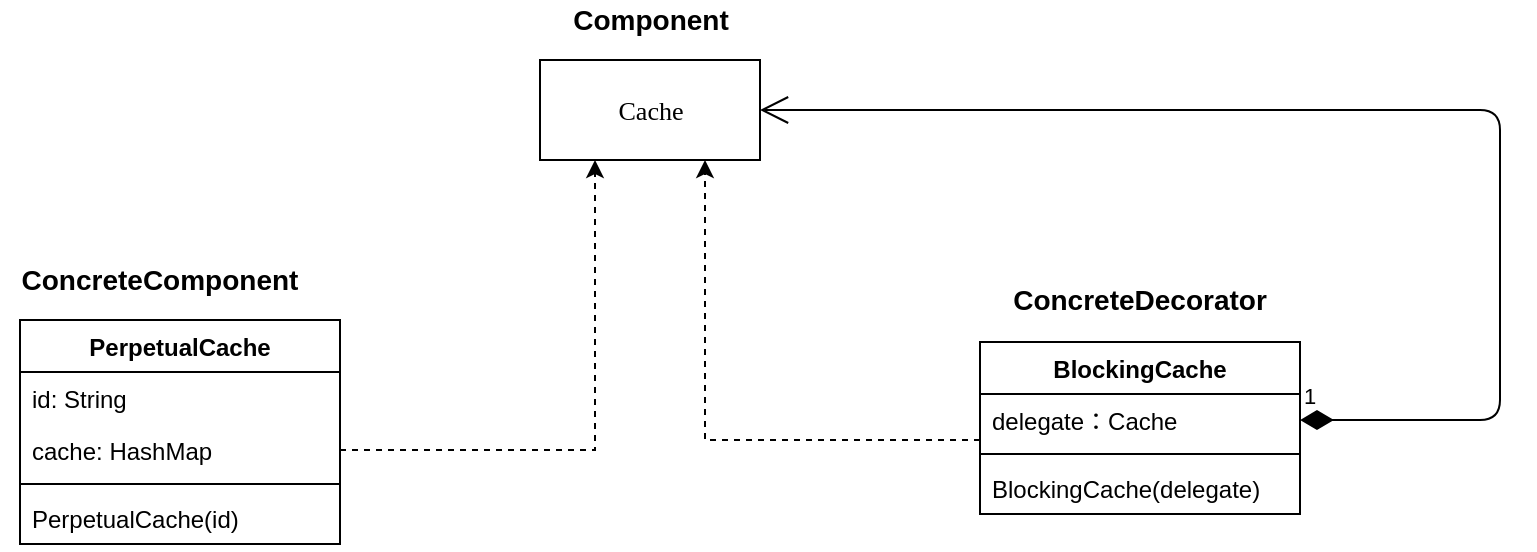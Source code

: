 <mxfile version="12.5.3" type="github" pages="3">
  <diagram id="mbmvT_s4quwOLytRLC_f" name="Page-1">
    <mxGraphModel dx="1038" dy="548" grid="1" gridSize="10" guides="1" tooltips="1" connect="1" arrows="1" fold="1" page="1" pageScale="1" pageWidth="1169" pageHeight="827" math="0" shadow="0">
      <root>
        <mxCell id="0"/>
        <mxCell id="1" parent="0"/>
        <mxCell id="8in3cXSB_DDe3cNZoF7z-1" value="&lt;pre style=&quot;background-color: rgb(255 , 255 , 255) ; font-family: &amp;#34;consolas&amp;#34; ; font-size: 9.8pt&quot;&gt;Cache&lt;/pre&gt;" style="html=1;" parent="1" vertex="1">
          <mxGeometry x="440" y="100" width="110" height="50" as="geometry"/>
        </mxCell>
        <mxCell id="8in3cXSB_DDe3cNZoF7z-7" style="edgeStyle=orthogonalEdgeStyle;rounded=0;orthogonalLoop=1;jettySize=auto;html=1;entryX=0.25;entryY=1;entryDx=0;entryDy=0;dashed=1;exitX=1;exitY=0.5;exitDx=0;exitDy=0;" parent="1" source="8in3cXSB_DDe3cNZoF7z-6" target="8in3cXSB_DDe3cNZoF7z-1" edge="1">
          <mxGeometry relative="1" as="geometry"/>
        </mxCell>
        <mxCell id="8in3cXSB_DDe3cNZoF7z-2" value="PerpetualCache" style="swimlane;fontStyle=1;align=center;verticalAlign=top;childLayout=stackLayout;horizontal=1;startSize=26;horizontalStack=0;resizeParent=1;resizeParentMax=0;resizeLast=0;collapsible=1;marginBottom=0;" parent="1" vertex="1">
          <mxGeometry x="180" y="230" width="160" height="112" as="geometry"/>
        </mxCell>
        <mxCell id="8in3cXSB_DDe3cNZoF7z-3" value="id: String&#xa;&#xa;" style="text;strokeColor=none;fillColor=none;align=left;verticalAlign=top;spacingLeft=4;spacingRight=4;overflow=hidden;rotatable=0;points=[[0,0.5],[1,0.5]];portConstraint=eastwest;" parent="8in3cXSB_DDe3cNZoF7z-2" vertex="1">
          <mxGeometry y="26" width="160" height="26" as="geometry"/>
        </mxCell>
        <mxCell id="8in3cXSB_DDe3cNZoF7z-6" value="cache: HashMap&#xa;&#xa;" style="text;strokeColor=none;fillColor=none;align=left;verticalAlign=top;spacingLeft=4;spacingRight=4;overflow=hidden;rotatable=0;points=[[0,0.5],[1,0.5]];portConstraint=eastwest;" parent="8in3cXSB_DDe3cNZoF7z-2" vertex="1">
          <mxGeometry y="52" width="160" height="26" as="geometry"/>
        </mxCell>
        <mxCell id="8in3cXSB_DDe3cNZoF7z-4" value="" style="line;strokeWidth=1;fillColor=none;align=left;verticalAlign=middle;spacingTop=-1;spacingLeft=3;spacingRight=3;rotatable=0;labelPosition=right;points=[];portConstraint=eastwest;" parent="8in3cXSB_DDe3cNZoF7z-2" vertex="1">
          <mxGeometry y="78" width="160" height="8" as="geometry"/>
        </mxCell>
        <mxCell id="8in3cXSB_DDe3cNZoF7z-5" value="PerpetualCache(id)" style="text;strokeColor=none;fillColor=none;align=left;verticalAlign=top;spacingLeft=4;spacingRight=4;overflow=hidden;rotatable=0;points=[[0,0.5],[1,0.5]];portConstraint=eastwest;" parent="8in3cXSB_DDe3cNZoF7z-2" vertex="1">
          <mxGeometry y="86" width="160" height="26" as="geometry"/>
        </mxCell>
        <mxCell id="8in3cXSB_DDe3cNZoF7z-8" value="BlockingCache" style="swimlane;fontStyle=1;align=center;verticalAlign=top;childLayout=stackLayout;horizontal=1;startSize=26;horizontalStack=0;resizeParent=1;resizeParentMax=0;resizeLast=0;collapsible=1;marginBottom=0;" parent="1" vertex="1">
          <mxGeometry x="660" y="241" width="160" height="86" as="geometry"/>
        </mxCell>
        <mxCell id="8in3cXSB_DDe3cNZoF7z-9" value="delegate：Cache" style="text;strokeColor=none;fillColor=none;align=left;verticalAlign=top;spacingLeft=4;spacingRight=4;overflow=hidden;rotatable=0;points=[[0,0.5],[1,0.5]];portConstraint=eastwest;" parent="8in3cXSB_DDe3cNZoF7z-8" vertex="1">
          <mxGeometry y="26" width="160" height="26" as="geometry"/>
        </mxCell>
        <mxCell id="8in3cXSB_DDe3cNZoF7z-10" value="" style="line;strokeWidth=1;fillColor=none;align=left;verticalAlign=middle;spacingTop=-1;spacingLeft=3;spacingRight=3;rotatable=0;labelPosition=right;points=[];portConstraint=eastwest;" parent="8in3cXSB_DDe3cNZoF7z-8" vertex="1">
          <mxGeometry y="52" width="160" height="8" as="geometry"/>
        </mxCell>
        <mxCell id="8in3cXSB_DDe3cNZoF7z-11" value="BlockingCache(delegate)" style="text;strokeColor=none;fillColor=none;align=left;verticalAlign=top;spacingLeft=4;spacingRight=4;overflow=hidden;rotatable=0;points=[[0,0.5],[1,0.5]];portConstraint=eastwest;" parent="8in3cXSB_DDe3cNZoF7z-8" vertex="1">
          <mxGeometry y="60" width="160" height="26" as="geometry"/>
        </mxCell>
        <mxCell id="8in3cXSB_DDe3cNZoF7z-14" value="1" style="endArrow=open;html=1;endSize=12;startArrow=diamondThin;startSize=14;startFill=1;edgeStyle=orthogonalEdgeStyle;align=left;verticalAlign=bottom;entryX=1;entryY=0.5;entryDx=0;entryDy=0;exitX=1;exitY=0.5;exitDx=0;exitDy=0;" parent="1" source="8in3cXSB_DDe3cNZoF7z-9" target="8in3cXSB_DDe3cNZoF7z-1" edge="1">
          <mxGeometry x="-1" y="3" relative="1" as="geometry">
            <mxPoint x="850" y="210" as="sourcePoint"/>
            <mxPoint x="570" y="380" as="targetPoint"/>
            <Array as="points">
              <mxPoint x="920" y="280"/>
              <mxPoint x="920" y="125"/>
            </Array>
          </mxGeometry>
        </mxCell>
        <mxCell id="8in3cXSB_DDe3cNZoF7z-15" style="edgeStyle=orthogonalEdgeStyle;rounded=0;orthogonalLoop=1;jettySize=auto;html=1;entryX=0.75;entryY=1;entryDx=0;entryDy=0;dashed=1;" parent="1" target="8in3cXSB_DDe3cNZoF7z-1" edge="1">
          <mxGeometry relative="1" as="geometry">
            <mxPoint x="660" y="290" as="sourcePoint"/>
            <mxPoint x="477.5" y="160" as="targetPoint"/>
            <Array as="points">
              <mxPoint x="660" y="290"/>
              <mxPoint x="523" y="290"/>
            </Array>
          </mxGeometry>
        </mxCell>
        <mxCell id="8in3cXSB_DDe3cNZoF7z-16" value="&lt;b&gt;&lt;font style=&quot;font-size: 14px&quot;&gt;Component&lt;/font&gt;&lt;/b&gt;" style="text;html=1;strokeColor=none;fillColor=none;align=center;verticalAlign=middle;whiteSpace=wrap;rounded=0;" parent="1" vertex="1">
          <mxGeometry x="457.5" y="70" width="75" height="20" as="geometry"/>
        </mxCell>
        <mxCell id="8in3cXSB_DDe3cNZoF7z-17" value="&lt;font style=&quot;font-size: 14px&quot;&gt;&lt;b&gt;ConcreteComponent&lt;/b&gt;&lt;/font&gt;" style="text;html=1;strokeColor=none;fillColor=none;align=center;verticalAlign=middle;whiteSpace=wrap;rounded=0;" parent="1" vertex="1">
          <mxGeometry x="170" y="200" width="160" height="20" as="geometry"/>
        </mxCell>
        <mxCell id="8in3cXSB_DDe3cNZoF7z-18" value="&lt;font style=&quot;font-size: 14px&quot;&gt;&lt;b&gt;ConcreteDecorator&lt;/b&gt;&lt;/font&gt;" style="text;html=1;strokeColor=none;fillColor=none;align=center;verticalAlign=middle;whiteSpace=wrap;rounded=0;" parent="1" vertex="1">
          <mxGeometry x="675" y="210" width="130" height="20" as="geometry"/>
        </mxCell>
      </root>
    </mxGraphModel>
  </diagram>
  <diagram id="oSZH6I19hf3AU3YgcyIH" name="Page-2">
    <mxGraphModel dx="1038" dy="548" grid="1" gridSize="10" guides="1" tooltips="1" connect="1" arrows="1" fold="1" page="1" pageScale="1" pageWidth="1169" pageHeight="827" math="0" shadow="0">
      <root>
        <mxCell id="Gfg_g4gpv8ciPO7Qn-cO-0"/>
        <mxCell id="Gfg_g4gpv8ciPO7Qn-cO-1" parent="Gfg_g4gpv8ciPO7Qn-cO-0"/>
        <mxCell id="Gfg_g4gpv8ciPO7Qn-cO-9" value="" style="html=1;points=[];perimeter=orthogonalPerimeter;fontSize=12;fontColor=#97D077;" vertex="1" parent="Gfg_g4gpv8ciPO7Qn-cO-1">
          <mxGeometry x="100" y="180" width="10" height="340" as="geometry"/>
        </mxCell>
        <mxCell id="Gfg_g4gpv8ciPO7Qn-cO-12" value="" style="html=1;points=[];perimeter=orthogonalPerimeter;fontSize=12;fontColor=#97D077;" vertex="1" parent="Gfg_g4gpv8ciPO7Qn-cO-1">
          <mxGeometry x="260" y="180" width="10" height="340" as="geometry"/>
        </mxCell>
        <mxCell id="Gfg_g4gpv8ciPO7Qn-cO-13" value="&lt;span style=&quot;white-space: normal&quot;&gt;Mapper/Mapper.xml&lt;br&gt;&lt;/span&gt;&lt;span style=&quot;font-family: &amp;#34;source code pro&amp;#34; , &amp;#34;dejavu sans mono&amp;#34; , &amp;#34;ubuntu mono&amp;#34; , &amp;#34;anonymous pro&amp;#34; , &amp;#34;droid sans mono&amp;#34; , &amp;#34;menlo&amp;#34; , &amp;#34;monaco&amp;#34; , &amp;#34;consolas&amp;#34; , &amp;#34;inconsolata&amp;#34; , &amp;#34;courier&amp;#34; , monospace , &amp;#34;pingfang sc&amp;#34; , &amp;#34;microsoft yahei&amp;#34; , sans-serif ; text-align: left ; white-space: pre ; background-color: rgb(250 , 250 , 250)&quot;&gt;Config/Mybatis.xml&lt;/span&gt;&lt;span style=&quot;white-space: normal&quot;&gt;&lt;br&gt;&lt;/span&gt;" style="html=1;fontSize=12;fontColor=#97D077;" vertex="1" parent="Gfg_g4gpv8ciPO7Qn-cO-1">
          <mxGeometry x="30" y="120" width="140" height="50" as="geometry"/>
        </mxCell>
        <mxCell id="Gfg_g4gpv8ciPO7Qn-cO-15" value="create" style="html=1;verticalAlign=bottom;endArrow=block;fontSize=9;fontColor=#97D077;" edge="1" parent="Gfg_g4gpv8ciPO7Qn-cO-1">
          <mxGeometry x="0.041" width="80" relative="1" as="geometry">
            <mxPoint x="114" y="250" as="sourcePoint"/>
            <mxPoint x="260" y="250" as="targetPoint"/>
            <Array as="points">
              <mxPoint x="180" y="250"/>
            </Array>
            <mxPoint as="offset"/>
          </mxGeometry>
        </mxCell>
        <mxCell id="Gfg_g4gpv8ciPO7Qn-cO-16" value="SqlSessionFactoryBuilder" style="html=1;fontSize=12;fontColor=#97D077;" vertex="1" parent="Gfg_g4gpv8ciPO7Qn-cO-1">
          <mxGeometry x="200" y="120" width="150" height="50" as="geometry"/>
        </mxCell>
        <mxCell id="Gfg_g4gpv8ciPO7Qn-cO-17" value="" style="html=1;points=[];perimeter=orthogonalPerimeter;fontSize=9;fontColor=#97D077;" vertex="1" parent="Gfg_g4gpv8ciPO7Qn-cO-1">
          <mxGeometry x="430" y="180" width="10" height="340" as="geometry"/>
        </mxCell>
        <mxCell id="Gfg_g4gpv8ciPO7Qn-cO-18" value="XMLConfigBuilder" style="html=1;fontSize=9;fontColor=#97D077;" vertex="1" parent="Gfg_g4gpv8ciPO7Qn-cO-1">
          <mxGeometry x="390" y="120" width="110" height="50" as="geometry"/>
        </mxCell>
        <mxCell id="Gfg_g4gpv8ciPO7Qn-cO-19" value="" style="html=1;points=[];perimeter=orthogonalPerimeter;fontSize=9;fontColor=#97D077;" vertex="1" parent="Gfg_g4gpv8ciPO7Qn-cO-1">
          <mxGeometry x="620" y="180" width="10" height="340" as="geometry"/>
        </mxCell>
        <mxCell id="Gfg_g4gpv8ciPO7Qn-cO-20" value="Configuration" style="html=1;fontSize=9;fontColor=#97D077;" vertex="1" parent="Gfg_g4gpv8ciPO7Qn-cO-1">
          <mxGeometry x="570" y="120" width="110" height="50" as="geometry"/>
        </mxCell>
        <mxCell id="Gfg_g4gpv8ciPO7Qn-cO-21" value="Object" style="html=1;fontSize=9;fontColor=#97D077;" vertex="1" parent="Gfg_g4gpv8ciPO7Qn-cO-1">
          <mxGeometry x="30" y="540" width="110" height="50" as="geometry"/>
        </mxCell>
      </root>
    </mxGraphModel>
  </diagram>
  <diagram id="fsJhQ2gZHEvPMynW4JiI" name="Page-3">
    <mxGraphModel dx="1483" dy="783" grid="1" gridSize="10" guides="1" tooltips="1" connect="1" arrows="1" fold="1" page="1" pageScale="1" pageWidth="4681" pageHeight="3300" math="0" shadow="0">
      <root>
        <mxCell id="Gv2Qc7tdXLgh2rP-bJ0o-0"/>
        <mxCell id="Gv2Qc7tdXLgh2rP-bJ0o-1" parent="Gv2Qc7tdXLgh2rP-bJ0o-0"/>
        <mxCell id="Gv2Qc7tdXLgh2rP-bJ0o-2" value="&lt;span style=&quot;white-space: normal&quot;&gt;Mapper/Mapper.xml&lt;br&gt;&lt;/span&gt;&lt;span style=&quot;font-family: &amp;#34;source code pro&amp;#34; , &amp;#34;dejavu sans mono&amp;#34; , &amp;#34;ubuntu mono&amp;#34; , &amp;#34;anonymous pro&amp;#34; , &amp;#34;droid sans mono&amp;#34; , &amp;#34;menlo&amp;#34; , &amp;#34;monaco&amp;#34; , &amp;#34;consolas&amp;#34; , &amp;#34;inconsolata&amp;#34; , &amp;#34;courier&amp;#34; , monospace , &amp;#34;pingfang sc&amp;#34; , &amp;#34;microsoft yahei&amp;#34; , sans-serif ; text-align: left ; white-space: pre ; background-color: rgb(250 , 250 , 250)&quot;&gt;Config/Mybatis.xml&lt;/span&gt;&lt;span style=&quot;white-space: normal&quot;&gt;&lt;br&gt;&lt;/span&gt;" style="html=1;fontSize=12;fontColor=#97D077;" vertex="1" parent="Gv2Qc7tdXLgh2rP-bJ0o-1">
          <mxGeometry x="388" y="70" width="140" height="50" as="geometry"/>
        </mxCell>
        <mxCell id="NDvhtq6lrwhPzbKVxsZG-2" value="SqlSessionFactoryBuilder&lt;span style=&quot;white-space: normal&quot;&gt;&lt;br&gt;&lt;/span&gt;" style="html=1;fontSize=12;fontColor=#97D077;align=center;" vertex="1" parent="Gv2Qc7tdXLgh2rP-bJ0o-1">
          <mxGeometry x="380" y="180" width="160" height="50" as="geometry"/>
        </mxCell>
        <mxCell id="NDvhtq6lrwhPzbKVxsZG-4" value="&lt;span style=&quot;font-size: 9px&quot;&gt;XMLConfigBuilder&lt;/span&gt;&lt;span style=&quot;white-space: normal&quot;&gt;&lt;br&gt;&lt;/span&gt;" style="html=1;fontSize=12;fontColor=#97D077;align=center;" vertex="1" parent="Gv2Qc7tdXLgh2rP-bJ0o-1">
          <mxGeometry x="570" y="180" width="140" height="50" as="geometry"/>
        </mxCell>
        <mxCell id="8kHYkIOkYYeyaM6KL_z0-6" value="&lt;pre style=&quot;color: rgb(0 , 0 , 0) ; font-size: 9.8pt ; font-family: &amp;quot;consolas&amp;quot;&quot;&gt;Configuration&lt;/pre&gt;" style="html=1;fontSize=12;fontColor=#97D077;align=center;" vertex="1" parent="Gv2Qc7tdXLgh2rP-bJ0o-1">
          <mxGeometry x="730" y="180" width="140" height="50" as="geometry"/>
        </mxCell>
        <mxCell id="8kHYkIOkYYeyaM6KL_z0-12" value="&lt;pre style=&quot;color: rgb(0 , 0 , 0) ; font-size: 9.8pt ; font-family: &amp;quot;consolas&amp;quot;&quot;&gt;&lt;pre style=&quot;background-color: rgb(255 , 255 , 255) ; font-family: &amp;quot;consolas&amp;quot; ; font-size: 9.8pt&quot;&gt;MapperRegistry&lt;/pre&gt;&lt;/pre&gt;" style="html=1;fontSize=12;fontColor=#97D077;align=center;" vertex="1" parent="Gv2Qc7tdXLgh2rP-bJ0o-1">
          <mxGeometry x="1290" y="180" width="155" height="50" as="geometry"/>
        </mxCell>
        <mxCell id="8kHYkIOkYYeyaM6KL_z0-10" value="&lt;pre style=&quot;color: rgb(0 , 0 , 0) ; font-size: 9.8pt ; font-family: &amp;quot;consolas&amp;quot;&quot;&gt;&lt;pre style=&quot;background-color: rgb(255 , 255 , 255) ; font-family: &amp;quot;consolas&amp;quot; ; font-size: 9.8pt&quot;&gt;TypeHandlerRegistry&lt;/pre&gt;&lt;/pre&gt;" style="html=1;fontSize=12;fontColor=#97D077;align=center;" vertex="1" parent="Gv2Qc7tdXLgh2rP-bJ0o-1">
          <mxGeometry x="1100" y="180" width="140" height="50" as="geometry"/>
        </mxCell>
        <mxCell id="8kHYkIOkYYeyaM6KL_z0-8" value="&lt;pre style=&quot;color: rgb(0 , 0 , 0) ; font-size: 9.8pt ; font-family: &amp;quot;consolas&amp;quot;&quot;&gt;&lt;pre style=&quot;font-size: 9.8pt ; background-color: rgb(255 , 255 , 255) ; font-family: &amp;quot;consolas&amp;quot;&quot;&gt;TypeAliasRegistry&lt;/pre&gt;&lt;/pre&gt;" style="html=1;fontSize=12;fontColor=#97D077;align=center;" vertex="1" parent="Gv2Qc7tdXLgh2rP-bJ0o-1">
          <mxGeometry x="910" y="180" width="140" height="50" as="geometry"/>
        </mxCell>
        <mxCell id="8kHYkIOkYYeyaM6KL_z0-0" value="&lt;pre style=&quot;background-color: #ffffff ; color: #000000 ; font-family: &amp;quot;consolas&amp;quot; ; font-size: 9.8pt&quot;&gt;&lt;pre style=&quot;font-family: &amp;quot;consolas&amp;quot; ; font-size: 9.8pt&quot;&gt;&lt;pre style=&quot;font-family: &amp;quot;consolas&amp;quot; ; font-size: 9.8pt&quot;&gt;XMLMapperBuilder&lt;/pre&gt;&lt;/pre&gt;&lt;/pre&gt;" style="html=1;fontSize=12;fontColor=#97D077;align=center;" vertex="1" parent="Gv2Qc7tdXLgh2rP-bJ0o-1">
          <mxGeometry x="1510" y="180" width="140" height="50" as="geometry"/>
        </mxCell>
        <mxCell id="8kHYkIOkYYeyaM6KL_z0-25" value="&lt;pre style=&quot;background-color: #ffffff ; color: #000000 ; font-family: &amp;#34;consolas&amp;#34; ; font-size: 9.8pt&quot;&gt;&lt;pre style=&quot;font-family: &amp;#34;consolas&amp;#34; ; font-size: 9.8pt&quot;&gt;&lt;pre style=&quot;font-family: &amp;#34;consolas&amp;#34; ; font-size: 9.8pt&quot;&gt;&lt;pre style=&quot;font-family: &amp;#34;consolas&amp;#34; ; font-size: 9.8pt&quot;&gt;&lt;pre style=&quot;font-family: &amp;#34;consolas&amp;#34; ; font-size: 9.8pt&quot;&gt;ParameterMap&lt;/pre&gt;&lt;/pre&gt;&lt;/pre&gt;&lt;/pre&gt;&lt;/pre&gt;" style="html=1;fontSize=12;fontColor=#97D077;" vertex="1" parent="Gv2Qc7tdXLgh2rP-bJ0o-1">
          <mxGeometry x="2180" y="180" width="160" height="50" as="geometry"/>
        </mxCell>
        <mxCell id="8kHYkIOkYYeyaM6KL_z0-23" value="&lt;pre style=&quot;background-color: #ffffff ; color: #000000 ; font-family: &amp;#34;consolas&amp;#34; ; font-size: 9.8pt&quot;&gt;&lt;pre style=&quot;font-family: &amp;#34;consolas&amp;#34; ; font-size: 9.8pt&quot;&gt;&lt;pre style=&quot;font-family: &amp;#34;consolas&amp;#34; ; font-size: 9.8pt&quot;&gt;&lt;pre style=&quot;font-family: &amp;#34;consolas&amp;#34; ; font-size: 9.8pt&quot;&gt;&lt;pre style=&quot;font-family: &amp;#34;consolas&amp;#34; ; font-size: 9.8pt&quot;&gt;Cache&lt;/pre&gt;&lt;/pre&gt;&lt;/pre&gt;&lt;/pre&gt;&lt;/pre&gt;" style="html=1;fontSize=12;fontColor=#97D077;" vertex="1" parent="Gv2Qc7tdXLgh2rP-bJ0o-1">
          <mxGeometry x="1930" y="180" width="160" height="50" as="geometry"/>
        </mxCell>
        <mxCell id="8kHYkIOkYYeyaM6KL_z0-14" value="&lt;pre style=&quot;background-color: #ffffff ; color: #000000 ; font-family: &amp;#34;consolas&amp;#34; ; font-size: 9.8pt&quot;&gt;&lt;pre style=&quot;font-family: &amp;#34;consolas&amp;#34; ; font-size: 9.8pt&quot;&gt;&lt;pre style=&quot;font-family: &amp;#34;consolas&amp;#34; ; font-size: 9.8pt&quot;&gt;&lt;pre style=&quot;font-family: &amp;#34;consolas&amp;#34; ; font-size: 9.8pt&quot;&gt;XMLStatementBuilder&lt;/pre&gt;&lt;/pre&gt;&lt;/pre&gt;&lt;/pre&gt;" style="html=1;fontSize=12;fontColor=#97D077;" vertex="1" parent="Gv2Qc7tdXLgh2rP-bJ0o-1">
          <mxGeometry x="1730" y="180" width="140" height="50" as="geometry"/>
        </mxCell>
        <mxCell id="8kHYkIOkYYeyaM6KL_z0-16" value="&lt;pre style=&quot;background-color: #ffffff ; color: #000000 ; font-family: &amp;#34;consolas&amp;#34; ; font-size: 9.8pt&quot;&gt;&lt;pre style=&quot;font-family: &amp;#34;consolas&amp;#34; ; font-size: 9.8pt&quot;&gt;&lt;pre style=&quot;font-family: &amp;#34;consolas&amp;#34; ; font-size: 9.8pt&quot;&gt;&lt;pre style=&quot;font-family: &amp;#34;consolas&amp;#34; ; font-size: 9.8pt&quot;&gt;&lt;pre style=&quot;font-family: &amp;#34;consolas&amp;#34; ; font-size: 9.8pt&quot;&gt;MappedStatement&lt;/pre&gt;&lt;/pre&gt;&lt;/pre&gt;&lt;/pre&gt;&lt;/pre&gt;" style="html=1;fontSize=12;fontColor=#97D077;" vertex="1" parent="Gv2Qc7tdXLgh2rP-bJ0o-1">
          <mxGeometry x="2660" y="180" width="140" height="50" as="geometry"/>
        </mxCell>
        <mxCell id="8kHYkIOkYYeyaM6KL_z0-28" value="ResultMap" style="html=1;fontSize=9;fontColor=#97D077;" vertex="1" parent="Gv2Qc7tdXLgh2rP-bJ0o-1">
          <mxGeometry x="2460" y="180" width="110" height="50" as="geometry"/>
        </mxCell>
        <mxCell id="8kHYkIOkYYeyaM6KL_z0-29" value="" style="html=1;points=[];perimeter=orthogonalPerimeter;fontSize=9;fontColor=#97D077;" vertex="1" parent="Gv2Qc7tdXLgh2rP-bJ0o-1">
          <mxGeometry x="440" y="270" width="10" height="270" as="geometry"/>
        </mxCell>
        <mxCell id="8kHYkIOkYYeyaM6KL_z0-30" value="" style="html=1;points=[];perimeter=orthogonalPerimeter;fontSize=9;fontColor=#97D077;" vertex="1" parent="Gv2Qc7tdXLgh2rP-bJ0o-1">
          <mxGeometry x="630" y="270" width="10" height="270" as="geometry"/>
        </mxCell>
        <mxCell id="8kHYkIOkYYeyaM6KL_z0-31" value="" style="html=1;points=[];perimeter=orthogonalPerimeter;fontSize=9;fontColor=#97D077;" vertex="1" parent="Gv2Qc7tdXLgh2rP-bJ0o-1">
          <mxGeometry x="795" y="260" width="10" height="270" as="geometry"/>
        </mxCell>
        <mxCell id="8kHYkIOkYYeyaM6KL_z0-32" value="" style="html=1;points=[];perimeter=orthogonalPerimeter;fontSize=9;fontColor=#97D077;" vertex="1" parent="Gv2Qc7tdXLgh2rP-bJ0o-1">
          <mxGeometry x="975" y="260" width="10" height="270" as="geometry"/>
        </mxCell>
        <mxCell id="8kHYkIOkYYeyaM6KL_z0-33" value="" style="html=1;points=[];perimeter=orthogonalPerimeter;fontSize=9;fontColor=#97D077;" vertex="1" parent="Gv2Qc7tdXLgh2rP-bJ0o-1">
          <mxGeometry x="1170" y="270" width="10" height="270" as="geometry"/>
        </mxCell>
        <mxCell id="8kHYkIOkYYeyaM6KL_z0-34" value="" style="html=1;points=[];perimeter=orthogonalPerimeter;fontSize=9;fontColor=#97D077;" vertex="1" parent="Gv2Qc7tdXLgh2rP-bJ0o-1">
          <mxGeometry x="1362.5" y="260" width="10" height="270" as="geometry"/>
        </mxCell>
        <mxCell id="8kHYkIOkYYeyaM6KL_z0-35" value="" style="html=1;points=[];perimeter=orthogonalPerimeter;fontSize=9;fontColor=#97D077;" vertex="1" parent="Gv2Qc7tdXLgh2rP-bJ0o-1">
          <mxGeometry x="1575" y="270" width="10" height="270" as="geometry"/>
        </mxCell>
        <mxCell id="8kHYkIOkYYeyaM6KL_z0-36" value="" style="html=1;points=[];perimeter=orthogonalPerimeter;fontSize=9;fontColor=#97D077;" vertex="1" parent="Gv2Qc7tdXLgh2rP-bJ0o-1">
          <mxGeometry x="1795" y="260" width="10" height="270" as="geometry"/>
        </mxCell>
        <mxCell id="8kHYkIOkYYeyaM6KL_z0-37" value="" style="html=1;points=[];perimeter=orthogonalPerimeter;fontSize=9;fontColor=#97D077;" vertex="1" parent="Gv2Qc7tdXLgh2rP-bJ0o-1">
          <mxGeometry x="2005" y="260" width="10" height="270" as="geometry"/>
        </mxCell>
        <mxCell id="8kHYkIOkYYeyaM6KL_z0-38" value="" style="html=1;points=[];perimeter=orthogonalPerimeter;fontSize=9;fontColor=#97D077;" vertex="1" parent="Gv2Qc7tdXLgh2rP-bJ0o-1">
          <mxGeometry x="2225" y="260" width="10" height="270" as="geometry"/>
        </mxCell>
        <mxCell id="8kHYkIOkYYeyaM6KL_z0-39" value="" style="html=1;points=[];perimeter=orthogonalPerimeter;fontSize=9;fontColor=#97D077;" vertex="1" parent="Gv2Qc7tdXLgh2rP-bJ0o-1">
          <mxGeometry x="2510" y="260" width="10" height="270" as="geometry"/>
        </mxCell>
        <mxCell id="8kHYkIOkYYeyaM6KL_z0-40" value="" style="html=1;points=[];perimeter=orthogonalPerimeter;fontSize=9;fontColor=#97D077;" vertex="1" parent="Gv2Qc7tdXLgh2rP-bJ0o-1">
          <mxGeometry x="2725" y="270" width="10" height="270" as="geometry"/>
        </mxCell>
      </root>
    </mxGraphModel>
  </diagram>
</mxfile>
